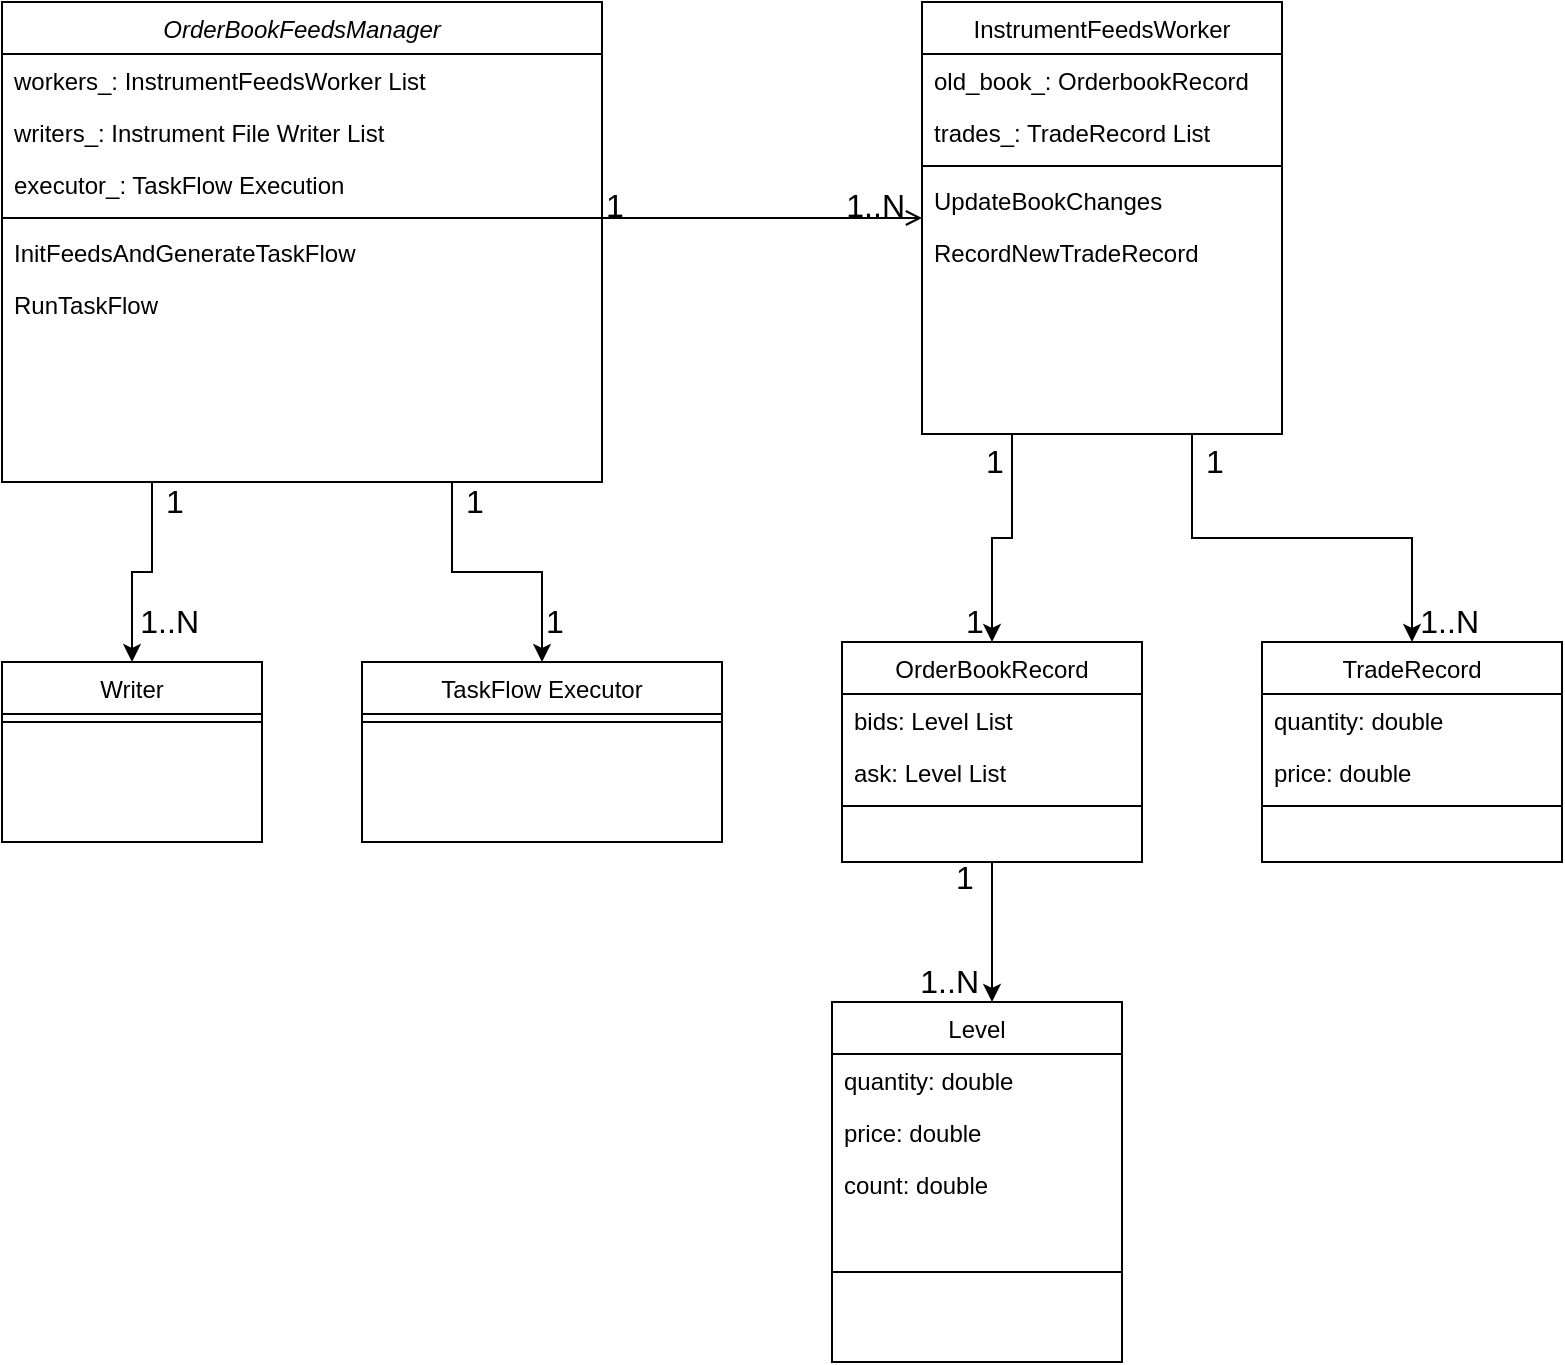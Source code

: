 <mxfile version="20.0.1" type="device"><diagram id="C5RBs43oDa-KdzZeNtuy" name="Page-1"><mxGraphModel dx="1102" dy="568" grid="1" gridSize="10" guides="1" tooltips="1" connect="1" arrows="1" fold="1" page="1" pageScale="1" pageWidth="827" pageHeight="1169" math="0" shadow="0"><root><mxCell id="WIyWlLk6GJQsqaUBKTNV-0"/><mxCell id="WIyWlLk6GJQsqaUBKTNV-1" parent="WIyWlLk6GJQsqaUBKTNV-0"/><mxCell id="FFVO-z1Dc7_FIZ6WEX9C-15" style="edgeStyle=orthogonalEdgeStyle;rounded=0;orthogonalLoop=1;jettySize=auto;html=1;exitX=0.25;exitY=1;exitDx=0;exitDy=0;fontSize=15;" edge="1" parent="WIyWlLk6GJQsqaUBKTNV-1" source="zkfFHV4jXpPFQw0GAbJ--0" target="FFVO-z1Dc7_FIZ6WEX9C-13"><mxGeometry relative="1" as="geometry"/></mxCell><mxCell id="FFVO-z1Dc7_FIZ6WEX9C-21" style="edgeStyle=orthogonalEdgeStyle;rounded=0;orthogonalLoop=1;jettySize=auto;html=1;exitX=0.75;exitY=1;exitDx=0;exitDy=0;entryX=0.5;entryY=0;entryDx=0;entryDy=0;fontSize=15;" edge="1" parent="WIyWlLk6GJQsqaUBKTNV-1" source="zkfFHV4jXpPFQw0GAbJ--0" target="FFVO-z1Dc7_FIZ6WEX9C-7"><mxGeometry relative="1" as="geometry"/></mxCell><mxCell id="zkfFHV4jXpPFQw0GAbJ--0" value="OrderBookFeedsManager" style="swimlane;fontStyle=2;align=center;verticalAlign=top;childLayout=stackLayout;horizontal=1;startSize=26;horizontalStack=0;resizeParent=1;resizeLast=0;collapsible=1;marginBottom=0;rounded=0;shadow=0;strokeWidth=1;" parent="WIyWlLk6GJQsqaUBKTNV-1" vertex="1"><mxGeometry x="20" y="40" width="300" height="240" as="geometry"><mxRectangle x="230" y="140" width="160" height="26" as="alternateBounds"/></mxGeometry></mxCell><mxCell id="zkfFHV4jXpPFQw0GAbJ--1" value="workers_: InstrumentFeedsWorker List" style="text;align=left;verticalAlign=top;spacingLeft=4;spacingRight=4;overflow=hidden;rotatable=0;points=[[0,0.5],[1,0.5]];portConstraint=eastwest;" parent="zkfFHV4jXpPFQw0GAbJ--0" vertex="1"><mxGeometry y="26" width="300" height="26" as="geometry"/></mxCell><mxCell id="zkfFHV4jXpPFQw0GAbJ--2" value="writers_: Instrument File Writer List" style="text;align=left;verticalAlign=top;spacingLeft=4;spacingRight=4;overflow=hidden;rotatable=0;points=[[0,0.5],[1,0.5]];portConstraint=eastwest;rounded=0;shadow=0;html=0;" parent="zkfFHV4jXpPFQw0GAbJ--0" vertex="1"><mxGeometry y="52" width="300" height="26" as="geometry"/></mxCell><mxCell id="zkfFHV4jXpPFQw0GAbJ--3" value="executor_: TaskFlow Execution" style="text;align=left;verticalAlign=top;spacingLeft=4;spacingRight=4;overflow=hidden;rotatable=0;points=[[0,0.5],[1,0.5]];portConstraint=eastwest;rounded=0;shadow=0;html=0;" parent="zkfFHV4jXpPFQw0GAbJ--0" vertex="1"><mxGeometry y="78" width="300" height="26" as="geometry"/></mxCell><mxCell id="zkfFHV4jXpPFQw0GAbJ--4" value="" style="line;html=1;strokeWidth=1;align=left;verticalAlign=middle;spacingTop=-1;spacingLeft=3;spacingRight=3;rotatable=0;labelPosition=right;points=[];portConstraint=eastwest;" parent="zkfFHV4jXpPFQw0GAbJ--0" vertex="1"><mxGeometry y="104" width="300" height="8" as="geometry"/></mxCell><mxCell id="zkfFHV4jXpPFQw0GAbJ--5" value="InitFeedsAndGenerateTaskFlow" style="text;align=left;verticalAlign=top;spacingLeft=4;spacingRight=4;overflow=hidden;rotatable=0;points=[[0,0.5],[1,0.5]];portConstraint=eastwest;" parent="zkfFHV4jXpPFQw0GAbJ--0" vertex="1"><mxGeometry y="112" width="300" height="26" as="geometry"/></mxCell><mxCell id="FFVO-z1Dc7_FIZ6WEX9C-0" value="RunTaskFlow" style="text;align=left;verticalAlign=top;spacingLeft=4;spacingRight=4;overflow=hidden;rotatable=0;points=[[0,0.5],[1,0.5]];portConstraint=eastwest;" vertex="1" parent="zkfFHV4jXpPFQw0GAbJ--0"><mxGeometry y="138" width="300" height="26" as="geometry"/></mxCell><mxCell id="FFVO-z1Dc7_FIZ6WEX9C-40" style="edgeStyle=orthogonalEdgeStyle;rounded=0;orthogonalLoop=1;jettySize=auto;html=1;exitX=0.25;exitY=1;exitDx=0;exitDy=0;fontSize=15;" edge="1" parent="WIyWlLk6GJQsqaUBKTNV-1" source="zkfFHV4jXpPFQw0GAbJ--17" target="FFVO-z1Dc7_FIZ6WEX9C-26"><mxGeometry relative="1" as="geometry"/></mxCell><mxCell id="FFVO-z1Dc7_FIZ6WEX9C-41" style="edgeStyle=orthogonalEdgeStyle;rounded=0;orthogonalLoop=1;jettySize=auto;html=1;exitX=0.75;exitY=1;exitDx=0;exitDy=0;fontSize=15;" edge="1" parent="WIyWlLk6GJQsqaUBKTNV-1" source="zkfFHV4jXpPFQw0GAbJ--17" target="FFVO-z1Dc7_FIZ6WEX9C-36"><mxGeometry relative="1" as="geometry"/></mxCell><mxCell id="zkfFHV4jXpPFQw0GAbJ--17" value="InstrumentFeedsWorker" style="swimlane;fontStyle=0;align=center;verticalAlign=top;childLayout=stackLayout;horizontal=1;startSize=26;horizontalStack=0;resizeParent=1;resizeLast=0;collapsible=1;marginBottom=0;rounded=0;shadow=0;strokeWidth=1;" parent="WIyWlLk6GJQsqaUBKTNV-1" vertex="1"><mxGeometry x="480" y="40" width="180" height="216" as="geometry"><mxRectangle x="550" y="140" width="160" height="26" as="alternateBounds"/></mxGeometry></mxCell><mxCell id="zkfFHV4jXpPFQw0GAbJ--18" value="old_book_: OrderbookRecord" style="text;align=left;verticalAlign=top;spacingLeft=4;spacingRight=4;overflow=hidden;rotatable=0;points=[[0,0.5],[1,0.5]];portConstraint=eastwest;" parent="zkfFHV4jXpPFQw0GAbJ--17" vertex="1"><mxGeometry y="26" width="180" height="26" as="geometry"/></mxCell><mxCell id="zkfFHV4jXpPFQw0GAbJ--19" value="trades_: TradeRecord List" style="text;align=left;verticalAlign=top;spacingLeft=4;spacingRight=4;overflow=hidden;rotatable=0;points=[[0,0.5],[1,0.5]];portConstraint=eastwest;rounded=0;shadow=0;html=0;" parent="zkfFHV4jXpPFQw0GAbJ--17" vertex="1"><mxGeometry y="52" width="180" height="26" as="geometry"/></mxCell><mxCell id="zkfFHV4jXpPFQw0GAbJ--23" value="" style="line;html=1;strokeWidth=1;align=left;verticalAlign=middle;spacingTop=-1;spacingLeft=3;spacingRight=3;rotatable=0;labelPosition=right;points=[];portConstraint=eastwest;" parent="zkfFHV4jXpPFQw0GAbJ--17" vertex="1"><mxGeometry y="78" width="180" height="8" as="geometry"/></mxCell><mxCell id="zkfFHV4jXpPFQw0GAbJ--24" value="UpdateBookChanges" style="text;align=left;verticalAlign=top;spacingLeft=4;spacingRight=4;overflow=hidden;rotatable=0;points=[[0,0.5],[1,0.5]];portConstraint=eastwest;" parent="zkfFHV4jXpPFQw0GAbJ--17" vertex="1"><mxGeometry y="86" width="180" height="26" as="geometry"/></mxCell><mxCell id="zkfFHV4jXpPFQw0GAbJ--25" value="RecordNewTradeRecord" style="text;align=left;verticalAlign=top;spacingLeft=4;spacingRight=4;overflow=hidden;rotatable=0;points=[[0,0.5],[1,0.5]];portConstraint=eastwest;" parent="zkfFHV4jXpPFQw0GAbJ--17" vertex="1"><mxGeometry y="112" width="180" height="26" as="geometry"/></mxCell><mxCell id="zkfFHV4jXpPFQw0GAbJ--26" value="" style="endArrow=open;shadow=0;strokeWidth=1;rounded=0;endFill=1;edgeStyle=elbowEdgeStyle;elbow=vertical;" parent="WIyWlLk6GJQsqaUBKTNV-1" source="zkfFHV4jXpPFQw0GAbJ--0" target="zkfFHV4jXpPFQw0GAbJ--17" edge="1"><mxGeometry x="0.5" y="41" relative="1" as="geometry"><mxPoint x="380" y="192" as="sourcePoint"/><mxPoint x="540" y="192" as="targetPoint"/><mxPoint x="-40" y="32" as="offset"/><Array as="points"><mxPoint x="390" y="148"/><mxPoint x="440" y="240"/></Array></mxGeometry></mxCell><mxCell id="zkfFHV4jXpPFQw0GAbJ--27" value="1" style="resizable=0;align=left;verticalAlign=bottom;labelBackgroundColor=none;fontSize=16;" parent="zkfFHV4jXpPFQw0GAbJ--26" connectable="0" vertex="1"><mxGeometry x="-1" relative="1" as="geometry"><mxPoint y="4" as="offset"/></mxGeometry></mxCell><mxCell id="zkfFHV4jXpPFQw0GAbJ--28" value="1..N" style="resizable=0;align=right;verticalAlign=bottom;labelBackgroundColor=none;fontSize=16;" parent="zkfFHV4jXpPFQw0GAbJ--26" connectable="0" vertex="1"><mxGeometry x="1" relative="1" as="geometry"><mxPoint x="-7" y="4" as="offset"/></mxGeometry></mxCell><mxCell id="FFVO-z1Dc7_FIZ6WEX9C-7" value="TaskFlow Executor" style="swimlane;fontStyle=0;align=center;verticalAlign=top;childLayout=stackLayout;horizontal=1;startSize=26;horizontalStack=0;resizeParent=1;resizeLast=0;collapsible=1;marginBottom=0;rounded=0;shadow=0;strokeWidth=1;" vertex="1" parent="WIyWlLk6GJQsqaUBKTNV-1"><mxGeometry x="200" y="370" width="180" height="90" as="geometry"><mxRectangle x="550" y="140" width="160" height="26" as="alternateBounds"/></mxGeometry></mxCell><mxCell id="FFVO-z1Dc7_FIZ6WEX9C-10" value="" style="line;html=1;strokeWidth=1;align=left;verticalAlign=middle;spacingTop=-1;spacingLeft=3;spacingRight=3;rotatable=0;labelPosition=right;points=[];portConstraint=eastwest;" vertex="1" parent="FFVO-z1Dc7_FIZ6WEX9C-7"><mxGeometry y="26" width="180" height="8" as="geometry"/></mxCell><mxCell id="FFVO-z1Dc7_FIZ6WEX9C-13" value="Writer" style="swimlane;fontStyle=0;align=center;verticalAlign=top;childLayout=stackLayout;horizontal=1;startSize=26;horizontalStack=0;resizeParent=1;resizeLast=0;collapsible=1;marginBottom=0;rounded=0;shadow=0;strokeWidth=1;" vertex="1" parent="WIyWlLk6GJQsqaUBKTNV-1"><mxGeometry x="20" y="370" width="130" height="90" as="geometry"><mxRectangle x="550" y="140" width="160" height="26" as="alternateBounds"/></mxGeometry></mxCell><mxCell id="FFVO-z1Dc7_FIZ6WEX9C-14" value="" style="line;html=1;strokeWidth=1;align=left;verticalAlign=middle;spacingTop=-1;spacingLeft=3;spacingRight=3;rotatable=0;labelPosition=right;points=[];portConstraint=eastwest;" vertex="1" parent="FFVO-z1Dc7_FIZ6WEX9C-13"><mxGeometry y="26" width="130" height="8" as="geometry"/></mxCell><mxCell id="FFVO-z1Dc7_FIZ6WEX9C-19" value="1" style="resizable=0;align=left;verticalAlign=bottom;labelBackgroundColor=none;fontSize=16;" connectable="0" vertex="1" parent="WIyWlLk6GJQsqaUBKTNV-1"><mxGeometry x="100" y="300" as="geometry"/></mxCell><mxCell id="FFVO-z1Dc7_FIZ6WEX9C-20" value="1..N" style="resizable=0;align=right;verticalAlign=bottom;labelBackgroundColor=none;fontSize=16;" connectable="0" vertex="1" parent="WIyWlLk6GJQsqaUBKTNV-1"><mxGeometry x="120" y="360" as="geometry"/></mxCell><mxCell id="FFVO-z1Dc7_FIZ6WEX9C-22" value="1" style="resizable=0;align=left;verticalAlign=bottom;labelBackgroundColor=none;fontSize=16;" connectable="0" vertex="1" parent="WIyWlLk6GJQsqaUBKTNV-1"><mxGeometry x="250" y="300" as="geometry"/></mxCell><mxCell id="FFVO-z1Dc7_FIZ6WEX9C-23" value="1" style="resizable=0;align=left;verticalAlign=bottom;labelBackgroundColor=none;fontSize=16;" connectable="0" vertex="1" parent="WIyWlLk6GJQsqaUBKTNV-1"><mxGeometry x="290" y="360" as="geometry"/></mxCell><mxCell id="FFVO-z1Dc7_FIZ6WEX9C-50" style="edgeStyle=orthogonalEdgeStyle;rounded=0;orthogonalLoop=1;jettySize=auto;html=1;exitX=0.5;exitY=1;exitDx=0;exitDy=0;entryX=0.5;entryY=0;entryDx=0;entryDy=0;fontSize=15;" edge="1" parent="WIyWlLk6GJQsqaUBKTNV-1" source="FFVO-z1Dc7_FIZ6WEX9C-26"><mxGeometry relative="1" as="geometry"><mxPoint x="515" y="540" as="targetPoint"/></mxGeometry></mxCell><mxCell id="FFVO-z1Dc7_FIZ6WEX9C-26" value="OrderBookRecord" style="swimlane;fontStyle=0;align=center;verticalAlign=top;childLayout=stackLayout;horizontal=1;startSize=26;horizontalStack=0;resizeParent=1;resizeLast=0;collapsible=1;marginBottom=0;rounded=0;shadow=0;strokeWidth=1;" vertex="1" parent="WIyWlLk6GJQsqaUBKTNV-1"><mxGeometry x="440" y="360" width="150" height="110" as="geometry"><mxRectangle x="550" y="140" width="160" height="26" as="alternateBounds"/></mxGeometry></mxCell><mxCell id="FFVO-z1Dc7_FIZ6WEX9C-27" value="bids: Level List" style="text;align=left;verticalAlign=top;spacingLeft=4;spacingRight=4;overflow=hidden;rotatable=0;points=[[0,0.5],[1,0.5]];portConstraint=eastwest;" vertex="1" parent="FFVO-z1Dc7_FIZ6WEX9C-26"><mxGeometry y="26" width="150" height="26" as="geometry"/></mxCell><mxCell id="FFVO-z1Dc7_FIZ6WEX9C-28" value="ask: Level List" style="text;align=left;verticalAlign=top;spacingLeft=4;spacingRight=4;overflow=hidden;rotatable=0;points=[[0,0.5],[1,0.5]];portConstraint=eastwest;rounded=0;shadow=0;html=0;" vertex="1" parent="FFVO-z1Dc7_FIZ6WEX9C-26"><mxGeometry y="52" width="150" height="26" as="geometry"/></mxCell><mxCell id="FFVO-z1Dc7_FIZ6WEX9C-29" value="" style="line;html=1;strokeWidth=1;align=left;verticalAlign=middle;spacingTop=-1;spacingLeft=3;spacingRight=3;rotatable=0;labelPosition=right;points=[];portConstraint=eastwest;" vertex="1" parent="FFVO-z1Dc7_FIZ6WEX9C-26"><mxGeometry y="78" width="150" height="8" as="geometry"/></mxCell><mxCell id="FFVO-z1Dc7_FIZ6WEX9C-36" value="TradeRecord" style="swimlane;fontStyle=0;align=center;verticalAlign=top;childLayout=stackLayout;horizontal=1;startSize=26;horizontalStack=0;resizeParent=1;resizeLast=0;collapsible=1;marginBottom=0;rounded=0;shadow=0;strokeWidth=1;" vertex="1" parent="WIyWlLk6GJQsqaUBKTNV-1"><mxGeometry x="650" y="360" width="150" height="110" as="geometry"><mxRectangle x="550" y="140" width="160" height="26" as="alternateBounds"/></mxGeometry></mxCell><mxCell id="FFVO-z1Dc7_FIZ6WEX9C-37" value="quantity: double" style="text;align=left;verticalAlign=top;spacingLeft=4;spacingRight=4;overflow=hidden;rotatable=0;points=[[0,0.5],[1,0.5]];portConstraint=eastwest;" vertex="1" parent="FFVO-z1Dc7_FIZ6WEX9C-36"><mxGeometry y="26" width="150" height="26" as="geometry"/></mxCell><mxCell id="FFVO-z1Dc7_FIZ6WEX9C-38" value="price: double" style="text;align=left;verticalAlign=top;spacingLeft=4;spacingRight=4;overflow=hidden;rotatable=0;points=[[0,0.5],[1,0.5]];portConstraint=eastwest;rounded=0;shadow=0;html=0;" vertex="1" parent="FFVO-z1Dc7_FIZ6WEX9C-36"><mxGeometry y="52" width="150" height="26" as="geometry"/></mxCell><mxCell id="FFVO-z1Dc7_FIZ6WEX9C-39" value="" style="line;html=1;strokeWidth=1;align=left;verticalAlign=middle;spacingTop=-1;spacingLeft=3;spacingRight=3;rotatable=0;labelPosition=right;points=[];portConstraint=eastwest;" vertex="1" parent="FFVO-z1Dc7_FIZ6WEX9C-36"><mxGeometry y="78" width="150" height="8" as="geometry"/></mxCell><mxCell id="FFVO-z1Dc7_FIZ6WEX9C-42" value="1" style="resizable=0;align=left;verticalAlign=bottom;labelBackgroundColor=none;fontSize=16;" connectable="0" vertex="1" parent="WIyWlLk6GJQsqaUBKTNV-1"><mxGeometry x="510" y="280" as="geometry"/></mxCell><mxCell id="FFVO-z1Dc7_FIZ6WEX9C-43" value="1" style="resizable=0;align=left;verticalAlign=bottom;labelBackgroundColor=none;fontSize=16;" connectable="0" vertex="1" parent="WIyWlLk6GJQsqaUBKTNV-1"><mxGeometry x="620" y="280" as="geometry"/></mxCell><mxCell id="FFVO-z1Dc7_FIZ6WEX9C-44" value="1..N" style="resizable=0;align=right;verticalAlign=bottom;labelBackgroundColor=none;fontSize=16;" connectable="0" vertex="1" parent="WIyWlLk6GJQsqaUBKTNV-1"><mxGeometry x="760" y="360" as="geometry"/></mxCell><mxCell id="FFVO-z1Dc7_FIZ6WEX9C-45" value="1" style="resizable=0;align=left;verticalAlign=bottom;labelBackgroundColor=none;fontSize=16;" connectable="0" vertex="1" parent="WIyWlLk6GJQsqaUBKTNV-1"><mxGeometry x="500" y="360" as="geometry"/></mxCell><mxCell id="FFVO-z1Dc7_FIZ6WEX9C-51" value="1" style="resizable=0;align=left;verticalAlign=bottom;labelBackgroundColor=none;fontSize=16;" connectable="0" vertex="1" parent="WIyWlLk6GJQsqaUBKTNV-1"><mxGeometry x="480" y="370" as="geometry"><mxPoint x="15" y="118" as="offset"/></mxGeometry></mxCell><mxCell id="FFVO-z1Dc7_FIZ6WEX9C-52" value="1..N" style="resizable=0;align=right;verticalAlign=bottom;labelBackgroundColor=none;fontSize=16;" connectable="0" vertex="1" parent="WIyWlLk6GJQsqaUBKTNV-1"><mxGeometry x="510" y="540" as="geometry"/></mxCell><mxCell id="FFVO-z1Dc7_FIZ6WEX9C-53" value="Level" style="swimlane;fontStyle=0;align=center;verticalAlign=top;childLayout=stackLayout;horizontal=1;startSize=26;horizontalStack=0;resizeParent=1;resizeLast=0;collapsible=1;marginBottom=0;rounded=0;shadow=0;strokeWidth=1;" vertex="1" parent="WIyWlLk6GJQsqaUBKTNV-1"><mxGeometry x="435" y="540" width="145" height="180" as="geometry"><mxRectangle x="550" y="140" width="160" height="26" as="alternateBounds"/></mxGeometry></mxCell><mxCell id="FFVO-z1Dc7_FIZ6WEX9C-54" value="quantity: double" style="text;align=left;verticalAlign=top;spacingLeft=4;spacingRight=4;overflow=hidden;rotatable=0;points=[[0,0.5],[1,0.5]];portConstraint=eastwest;" vertex="1" parent="FFVO-z1Dc7_FIZ6WEX9C-53"><mxGeometry y="26" width="145" height="26" as="geometry"/></mxCell><mxCell id="FFVO-z1Dc7_FIZ6WEX9C-55" value="price: double" style="text;align=left;verticalAlign=top;spacingLeft=4;spacingRight=4;overflow=hidden;rotatable=0;points=[[0,0.5],[1,0.5]];portConstraint=eastwest;rounded=0;shadow=0;html=0;" vertex="1" parent="FFVO-z1Dc7_FIZ6WEX9C-53"><mxGeometry y="52" width="145" height="26" as="geometry"/></mxCell><mxCell id="FFVO-z1Dc7_FIZ6WEX9C-57" value="count: double" style="text;align=left;verticalAlign=top;spacingLeft=4;spacingRight=4;overflow=hidden;rotatable=0;points=[[0,0.5],[1,0.5]];portConstraint=eastwest;rounded=0;shadow=0;html=0;" vertex="1" parent="FFVO-z1Dc7_FIZ6WEX9C-53"><mxGeometry y="78" width="145" height="26" as="geometry"/></mxCell><mxCell id="FFVO-z1Dc7_FIZ6WEX9C-56" value="" style="line;html=1;strokeWidth=1;align=left;verticalAlign=middle;spacingTop=-1;spacingLeft=3;spacingRight=3;rotatable=0;labelPosition=right;points=[];portConstraint=eastwest;" vertex="1" parent="FFVO-z1Dc7_FIZ6WEX9C-53"><mxGeometry y="104" width="145" height="62" as="geometry"/></mxCell></root></mxGraphModel></diagram></mxfile>